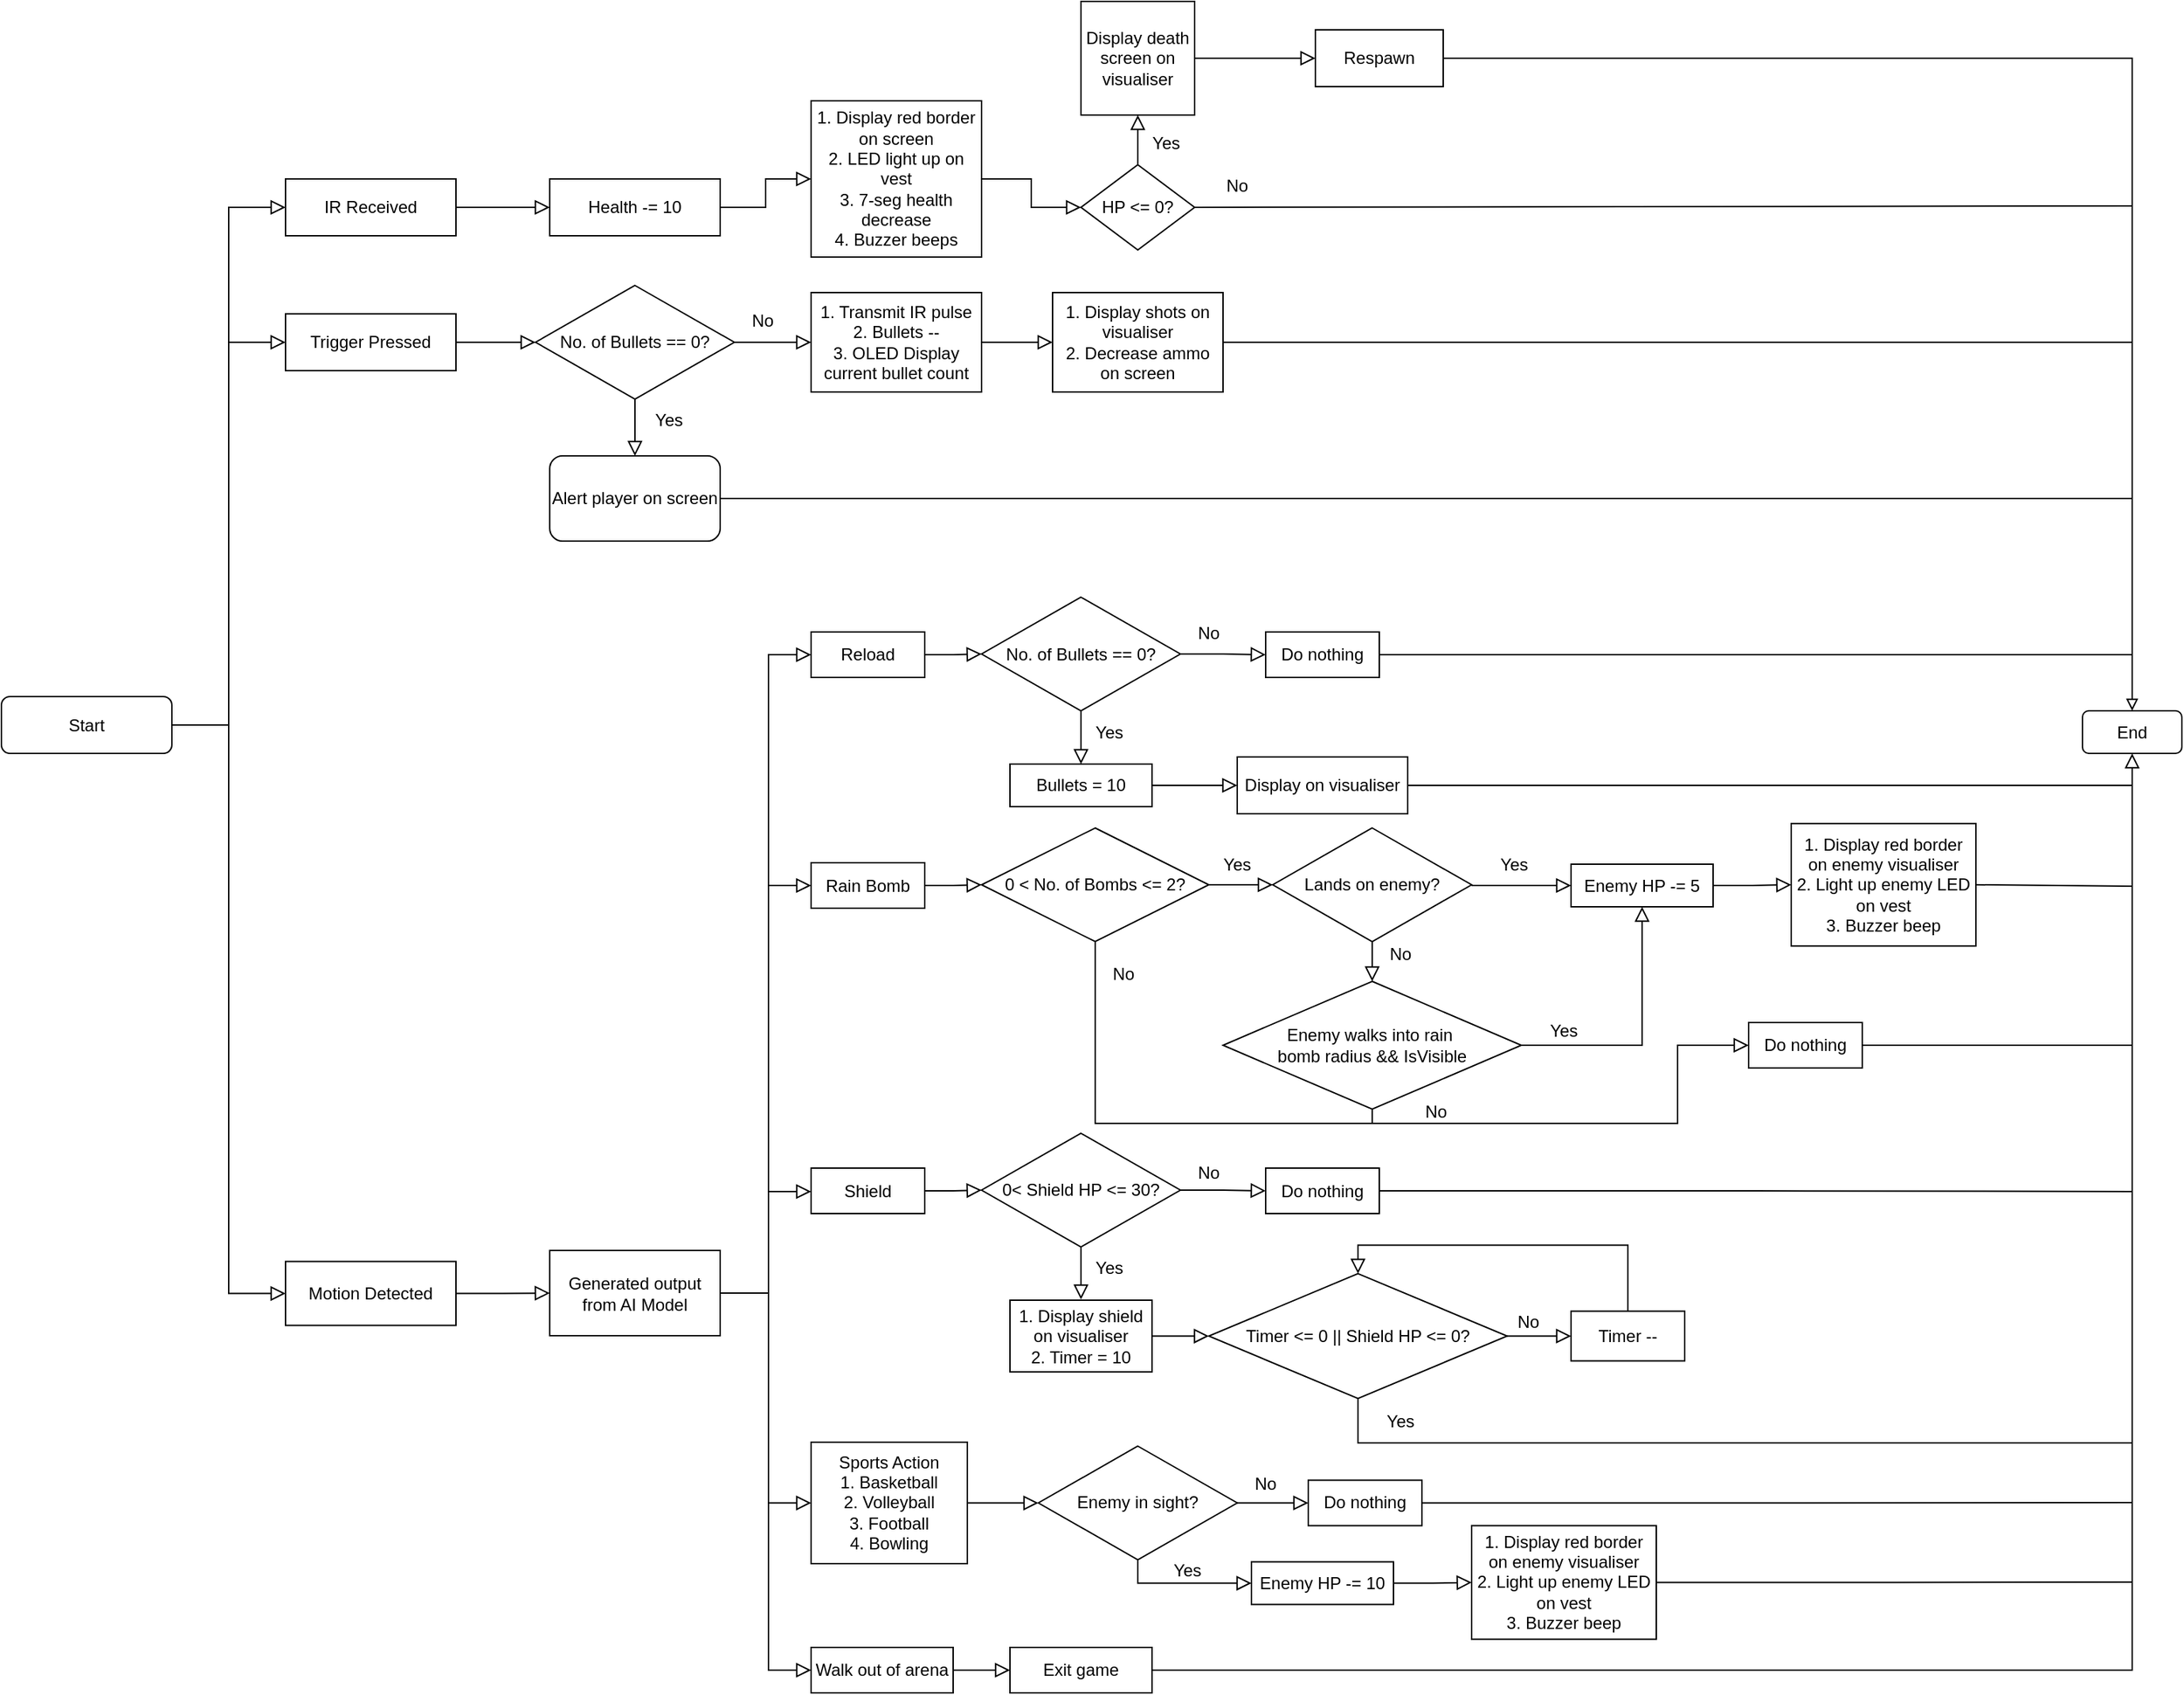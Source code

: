 <mxfile version="24.8.6">
  <diagram id="C5RBs43oDa-KdzZeNtuy" name="Page-1">
    <mxGraphModel dx="1026" dy="684" grid="1" gridSize="10" guides="1" tooltips="1" connect="1" arrows="1" fold="1" page="1" pageScale="1" pageWidth="827" pageHeight="1169" math="0" shadow="0">
      <root>
        <mxCell id="WIyWlLk6GJQsqaUBKTNV-0" />
        <mxCell id="WIyWlLk6GJQsqaUBKTNV-1" parent="WIyWlLk6GJQsqaUBKTNV-0" />
        <mxCell id="WIyWlLk6GJQsqaUBKTNV-2" value="" style="rounded=0;html=1;jettySize=auto;orthogonalLoop=1;fontSize=11;endArrow=block;endFill=0;endSize=8;strokeWidth=1;shadow=0;labelBackgroundColor=none;edgeStyle=orthogonalEdgeStyle;entryX=0;entryY=0.5;entryDx=0;entryDy=0;" parent="WIyWlLk6GJQsqaUBKTNV-1" source="WIyWlLk6GJQsqaUBKTNV-3" target="67706t7fIg1zJIgNpnvR-0" edge="1">
          <mxGeometry relative="1" as="geometry">
            <mxPoint x="140" y="420" as="targetPoint" />
          </mxGeometry>
        </mxCell>
        <mxCell id="WIyWlLk6GJQsqaUBKTNV-3" value="Start" style="rounded=1;whiteSpace=wrap;html=1;fontSize=12;glass=0;strokeWidth=1;shadow=0;" parent="WIyWlLk6GJQsqaUBKTNV-1" vertex="1">
          <mxGeometry x="80" y="599.5" width="120" height="40" as="geometry" />
        </mxCell>
        <mxCell id="67706t7fIg1zJIgNpnvR-0" value="Trigger Pressed" style="rounded=0;whiteSpace=wrap;html=1;" parent="WIyWlLk6GJQsqaUBKTNV-1" vertex="1">
          <mxGeometry x="280" y="330" width="120" height="40" as="geometry" />
        </mxCell>
        <mxCell id="67706t7fIg1zJIgNpnvR-3" value="No. of Bullets == 0?" style="rhombus;whiteSpace=wrap;html=1;" parent="WIyWlLk6GJQsqaUBKTNV-1" vertex="1">
          <mxGeometry x="456" y="310" width="140" height="80" as="geometry" />
        </mxCell>
        <mxCell id="67706t7fIg1zJIgNpnvR-4" value="" style="rounded=0;html=1;jettySize=auto;orthogonalLoop=1;fontSize=11;endArrow=block;endFill=0;endSize=8;strokeWidth=1;shadow=0;labelBackgroundColor=none;edgeStyle=orthogonalEdgeStyle;entryX=0;entryY=0.5;entryDx=0;entryDy=0;exitX=1;exitY=0.5;exitDx=0;exitDy=0;" parent="WIyWlLk6GJQsqaUBKTNV-1" source="67706t7fIg1zJIgNpnvR-0" target="67706t7fIg1zJIgNpnvR-3" edge="1">
          <mxGeometry relative="1" as="geometry">
            <mxPoint x="336" y="510" as="sourcePoint" />
            <mxPoint x="430" y="390" as="targetPoint" />
          </mxGeometry>
        </mxCell>
        <mxCell id="67706t7fIg1zJIgNpnvR-5" value="Alert player on screen" style="rounded=1;whiteSpace=wrap;html=1;" parent="WIyWlLk6GJQsqaUBKTNV-1" vertex="1">
          <mxGeometry x="466" y="430" width="120" height="60" as="geometry" />
        </mxCell>
        <mxCell id="67706t7fIg1zJIgNpnvR-6" value="" style="rounded=0;html=1;jettySize=auto;orthogonalLoop=1;fontSize=11;endArrow=block;endFill=0;endSize=8;strokeWidth=1;shadow=0;labelBackgroundColor=none;edgeStyle=orthogonalEdgeStyle;entryX=0.5;entryY=0;entryDx=0;entryDy=0;exitX=0.5;exitY=1;exitDx=0;exitDy=0;" parent="WIyWlLk6GJQsqaUBKTNV-1" source="67706t7fIg1zJIgNpnvR-3" target="67706t7fIg1zJIgNpnvR-5" edge="1">
          <mxGeometry relative="1" as="geometry">
            <mxPoint x="450" y="690" as="sourcePoint" />
            <mxPoint x="506" y="690" as="targetPoint" />
          </mxGeometry>
        </mxCell>
        <mxCell id="67706t7fIg1zJIgNpnvR-7" value="Yes" style="text;html=1;align=center;verticalAlign=middle;whiteSpace=wrap;rounded=0;" parent="WIyWlLk6GJQsqaUBKTNV-1" vertex="1">
          <mxGeometry x="520" y="390" width="60" height="30" as="geometry" />
        </mxCell>
        <mxCell id="67706t7fIg1zJIgNpnvR-8" value="" style="rounded=0;html=1;jettySize=auto;orthogonalLoop=1;fontSize=11;endArrow=block;endFill=0;endSize=8;strokeWidth=1;shadow=0;labelBackgroundColor=none;edgeStyle=orthogonalEdgeStyle;exitX=1;exitY=0.5;exitDx=0;exitDy=0;entryX=0;entryY=0.5;entryDx=0;entryDy=0;" parent="WIyWlLk6GJQsqaUBKTNV-1" source="67706t7fIg1zJIgNpnvR-3" target="67706t7fIg1zJIgNpnvR-9" edge="1">
          <mxGeometry relative="1" as="geometry">
            <mxPoint x="410" y="360" as="sourcePoint" />
            <mxPoint x="670" y="350" as="targetPoint" />
          </mxGeometry>
        </mxCell>
        <mxCell id="67706t7fIg1zJIgNpnvR-9" value="1. Transmit IR pulse&lt;div&gt;2. Bullets --&lt;/div&gt;&lt;div&gt;3. OLED Display current bullet count&lt;/div&gt;" style="rounded=0;whiteSpace=wrap;html=1;" parent="WIyWlLk6GJQsqaUBKTNV-1" vertex="1">
          <mxGeometry x="650" y="315" width="120" height="70" as="geometry" />
        </mxCell>
        <mxCell id="67706t7fIg1zJIgNpnvR-10" value="" style="rounded=0;html=1;jettySize=auto;orthogonalLoop=1;fontSize=11;endArrow=block;endFill=0;endSize=8;strokeWidth=1;shadow=0;labelBackgroundColor=none;edgeStyle=orthogonalEdgeStyle;exitX=1;exitY=0.5;exitDx=0;exitDy=0;entryX=0;entryY=0.5;entryDx=0;entryDy=0;" parent="WIyWlLk6GJQsqaUBKTNV-1" source="67706t7fIg1zJIgNpnvR-9" target="67706t7fIg1zJIgNpnvR-11" edge="1">
          <mxGeometry relative="1" as="geometry">
            <mxPoint x="790" y="350" as="sourcePoint" />
            <mxPoint x="820" y="350" as="targetPoint" />
          </mxGeometry>
        </mxCell>
        <mxCell id="67706t7fIg1zJIgNpnvR-11" value="1. Display shots on visualiser&lt;div&gt;2. Decrease ammo on screen&lt;/div&gt;" style="rounded=0;whiteSpace=wrap;html=1;" parent="WIyWlLk6GJQsqaUBKTNV-1" vertex="1">
          <mxGeometry x="820" y="315" width="120" height="70" as="geometry" />
        </mxCell>
        <mxCell id="67706t7fIg1zJIgNpnvR-12" value="IR Received" style="rounded=0;whiteSpace=wrap;html=1;" parent="WIyWlLk6GJQsqaUBKTNV-1" vertex="1">
          <mxGeometry x="280" y="235" width="120" height="40" as="geometry" />
        </mxCell>
        <mxCell id="67706t7fIg1zJIgNpnvR-13" value="" style="rounded=0;html=1;jettySize=auto;orthogonalLoop=1;fontSize=11;endArrow=block;endFill=0;endSize=8;strokeWidth=1;shadow=0;labelBackgroundColor=none;edgeStyle=orthogonalEdgeStyle;entryX=0;entryY=0.5;entryDx=0;entryDy=0;" parent="WIyWlLk6GJQsqaUBKTNV-1" target="67706t7fIg1zJIgNpnvR-12" edge="1">
          <mxGeometry relative="1" as="geometry">
            <mxPoint x="240" y="350" as="sourcePoint" />
            <mxPoint x="140" y="520" as="targetPoint" />
            <Array as="points">
              <mxPoint x="240" y="255" />
            </Array>
          </mxGeometry>
        </mxCell>
        <mxCell id="67706t7fIg1zJIgNpnvR-14" value="End" style="rounded=1;whiteSpace=wrap;html=1;" parent="WIyWlLk6GJQsqaUBKTNV-1" vertex="1">
          <mxGeometry x="1545" y="609.5" width="70" height="30" as="geometry" />
        </mxCell>
        <mxCell id="67706t7fIg1zJIgNpnvR-17" value="" style="endArrow=none;html=1;rounded=0;exitX=1;exitY=0.5;exitDx=0;exitDy=0;" parent="WIyWlLk6GJQsqaUBKTNV-1" source="67706t7fIg1zJIgNpnvR-11" edge="1">
          <mxGeometry width="50" height="50" relative="1" as="geometry">
            <mxPoint x="910" y="500" as="sourcePoint" />
            <mxPoint x="1580" y="350" as="targetPoint" />
          </mxGeometry>
        </mxCell>
        <mxCell id="67706t7fIg1zJIgNpnvR-19" value="Health -= 10" style="rounded=0;whiteSpace=wrap;html=1;" parent="WIyWlLk6GJQsqaUBKTNV-1" vertex="1">
          <mxGeometry x="466" y="235" width="120" height="40" as="geometry" />
        </mxCell>
        <mxCell id="67706t7fIg1zJIgNpnvR-20" value="" style="rounded=0;html=1;jettySize=auto;orthogonalLoop=1;fontSize=11;endArrow=block;endFill=0;endSize=8;strokeWidth=1;shadow=0;labelBackgroundColor=none;edgeStyle=orthogonalEdgeStyle;entryX=0;entryY=0.5;entryDx=0;entryDy=0;exitX=1;exitY=0.5;exitDx=0;exitDy=0;" parent="WIyWlLk6GJQsqaUBKTNV-1" source="67706t7fIg1zJIgNpnvR-12" target="67706t7fIg1zJIgNpnvR-19" edge="1">
          <mxGeometry relative="1" as="geometry">
            <mxPoint x="410" y="165" as="sourcePoint" />
            <mxPoint x="466" y="165" as="targetPoint" />
          </mxGeometry>
        </mxCell>
        <mxCell id="67706t7fIg1zJIgNpnvR-21" value="1. Display red border on screen&lt;div&gt;2. LED light up on vest&lt;/div&gt;&lt;div&gt;3. 7-seg health decrease&lt;/div&gt;&lt;div&gt;4. Buzzer beeps&lt;/div&gt;" style="rounded=0;whiteSpace=wrap;html=1;" parent="WIyWlLk6GJQsqaUBKTNV-1" vertex="1">
          <mxGeometry x="650" y="180" width="120" height="110" as="geometry" />
        </mxCell>
        <mxCell id="67706t7fIg1zJIgNpnvR-22" value="" style="rounded=0;html=1;jettySize=auto;orthogonalLoop=1;fontSize=11;endArrow=block;endFill=0;endSize=8;strokeWidth=1;shadow=0;labelBackgroundColor=none;edgeStyle=orthogonalEdgeStyle;exitX=1;exitY=0.5;exitDx=0;exitDy=0;entryX=0;entryY=0.5;entryDx=0;entryDy=0;" parent="WIyWlLk6GJQsqaUBKTNV-1" source="67706t7fIg1zJIgNpnvR-19" target="67706t7fIg1zJIgNpnvR-21" edge="1">
          <mxGeometry relative="1" as="geometry">
            <mxPoint x="606" y="165" as="sourcePoint" />
            <mxPoint x="660" y="165" as="targetPoint" />
          </mxGeometry>
        </mxCell>
        <mxCell id="67706t7fIg1zJIgNpnvR-24" value="HP &amp;lt;= 0?" style="rhombus;whiteSpace=wrap;html=1;" parent="WIyWlLk6GJQsqaUBKTNV-1" vertex="1">
          <mxGeometry x="840" y="225" width="80" height="60" as="geometry" />
        </mxCell>
        <mxCell id="67706t7fIg1zJIgNpnvR-25" value="" style="rounded=0;html=1;jettySize=auto;orthogonalLoop=1;fontSize=11;endArrow=block;endFill=0;endSize=8;strokeWidth=1;shadow=0;labelBackgroundColor=none;edgeStyle=orthogonalEdgeStyle;exitX=1;exitY=0.5;exitDx=0;exitDy=0;entryX=0;entryY=0.5;entryDx=0;entryDy=0;" parent="WIyWlLk6GJQsqaUBKTNV-1" source="67706t7fIg1zJIgNpnvR-21" target="67706t7fIg1zJIgNpnvR-24" edge="1">
          <mxGeometry relative="1" as="geometry">
            <mxPoint x="780" y="165" as="sourcePoint" />
            <mxPoint x="820" y="255" as="targetPoint" />
          </mxGeometry>
        </mxCell>
        <mxCell id="67706t7fIg1zJIgNpnvR-27" value="" style="endArrow=block;html=1;rounded=0;exitX=1;exitY=0.5;exitDx=0;exitDy=0;edgeStyle=orthogonalEdgeStyle;entryX=0.5;entryY=0;entryDx=0;entryDy=0;endFill=0;" parent="WIyWlLk6GJQsqaUBKTNV-1" source="67706t7fIg1zJIgNpnvR-32" target="67706t7fIg1zJIgNpnvR-14" edge="1">
          <mxGeometry width="50" height="50" relative="1" as="geometry">
            <mxPoint x="930" y="149.5" as="sourcePoint" />
            <mxPoint x="1095" y="150" as="targetPoint" />
          </mxGeometry>
        </mxCell>
        <mxCell id="67706t7fIg1zJIgNpnvR-28" value="No" style="text;html=1;align=center;verticalAlign=middle;whiteSpace=wrap;rounded=0;" parent="WIyWlLk6GJQsqaUBKTNV-1" vertex="1">
          <mxGeometry x="920" y="225" width="60" height="30" as="geometry" />
        </mxCell>
        <mxCell id="67706t7fIg1zJIgNpnvR-29" value="Display death screen on visualiser" style="whiteSpace=wrap;html=1;aspect=fixed;" parent="WIyWlLk6GJQsqaUBKTNV-1" vertex="1">
          <mxGeometry x="840" y="110" width="80" height="80" as="geometry" />
        </mxCell>
        <mxCell id="67706t7fIg1zJIgNpnvR-30" value="" style="rounded=0;html=1;jettySize=auto;orthogonalLoop=1;fontSize=11;endArrow=block;endFill=0;endSize=8;strokeWidth=1;shadow=0;labelBackgroundColor=none;edgeStyle=orthogonalEdgeStyle;exitX=0.5;exitY=0;exitDx=0;exitDy=0;entryX=0.5;entryY=1;entryDx=0;entryDy=0;" parent="WIyWlLk6GJQsqaUBKTNV-1" source="67706t7fIg1zJIgNpnvR-24" target="67706t7fIg1zJIgNpnvR-29" edge="1">
          <mxGeometry relative="1" as="geometry">
            <mxPoint x="780" y="265" as="sourcePoint" />
            <mxPoint x="850" y="265" as="targetPoint" />
          </mxGeometry>
        </mxCell>
        <mxCell id="67706t7fIg1zJIgNpnvR-31" value="Yes" style="text;html=1;align=center;verticalAlign=middle;whiteSpace=wrap;rounded=0;" parent="WIyWlLk6GJQsqaUBKTNV-1" vertex="1">
          <mxGeometry x="870" y="195" width="60" height="30" as="geometry" />
        </mxCell>
        <mxCell id="67706t7fIg1zJIgNpnvR-32" value="Respawn" style="rounded=0;whiteSpace=wrap;html=1;" parent="WIyWlLk6GJQsqaUBKTNV-1" vertex="1">
          <mxGeometry x="1005" y="130" width="90" height="40" as="geometry" />
        </mxCell>
        <mxCell id="67706t7fIg1zJIgNpnvR-35" value="No" style="text;html=1;align=center;verticalAlign=middle;whiteSpace=wrap;rounded=0;" parent="WIyWlLk6GJQsqaUBKTNV-1" vertex="1">
          <mxGeometry x="586" y="320" width="60" height="30" as="geometry" />
        </mxCell>
        <mxCell id="67706t7fIg1zJIgNpnvR-37" value="" style="endArrow=none;html=1;rounded=0;exitX=1;exitY=0.5;exitDx=0;exitDy=0;" parent="WIyWlLk6GJQsqaUBKTNV-1" source="67706t7fIg1zJIgNpnvR-24" edge="1">
          <mxGeometry width="50" height="50" relative="1" as="geometry">
            <mxPoint x="930" y="254.47" as="sourcePoint" />
            <mxPoint x="1580" y="254" as="targetPoint" />
          </mxGeometry>
        </mxCell>
        <mxCell id="67706t7fIg1zJIgNpnvR-38" value="" style="endArrow=none;html=1;rounded=0;exitX=1;exitY=0.5;exitDx=0;exitDy=0;" parent="WIyWlLk6GJQsqaUBKTNV-1" source="67706t7fIg1zJIgNpnvR-5" edge="1">
          <mxGeometry width="50" height="50" relative="1" as="geometry">
            <mxPoint x="675" y="470" as="sourcePoint" />
            <mxPoint x="1580" y="460" as="targetPoint" />
          </mxGeometry>
        </mxCell>
        <mxCell id="67706t7fIg1zJIgNpnvR-40" value="" style="rounded=0;html=1;jettySize=auto;orthogonalLoop=1;fontSize=11;endArrow=block;endFill=0;endSize=8;strokeWidth=1;shadow=0;labelBackgroundColor=none;edgeStyle=orthogonalEdgeStyle;entryX=0;entryY=0.5;entryDx=0;entryDy=0;" parent="WIyWlLk6GJQsqaUBKTNV-1" target="67706t7fIg1zJIgNpnvR-41" edge="1">
          <mxGeometry relative="1" as="geometry">
            <mxPoint x="240" y="620" as="sourcePoint" />
            <mxPoint x="240" y="490" as="targetPoint" />
            <Array as="points">
              <mxPoint x="240" y="1020" />
            </Array>
          </mxGeometry>
        </mxCell>
        <mxCell id="67706t7fIg1zJIgNpnvR-41" value="Motion Detected" style="rounded=0;whiteSpace=wrap;html=1;" parent="WIyWlLk6GJQsqaUBKTNV-1" vertex="1">
          <mxGeometry x="280" y="997.25" width="120" height="45" as="geometry" />
        </mxCell>
        <mxCell id="67706t7fIg1zJIgNpnvR-42" value="Generated output from AI Model" style="rounded=0;whiteSpace=wrap;html=1;" parent="WIyWlLk6GJQsqaUBKTNV-1" vertex="1">
          <mxGeometry x="466" y="989.5" width="120" height="60" as="geometry" />
        </mxCell>
        <mxCell id="67706t7fIg1zJIgNpnvR-43" value="" style="rounded=0;html=1;jettySize=auto;orthogonalLoop=1;fontSize=11;endArrow=block;endFill=0;endSize=8;strokeWidth=1;shadow=0;labelBackgroundColor=none;edgeStyle=orthogonalEdgeStyle;entryX=0;entryY=0.5;entryDx=0;entryDy=0;exitX=1;exitY=0.5;exitDx=0;exitDy=0;" parent="WIyWlLk6GJQsqaUBKTNV-1" source="67706t7fIg1zJIgNpnvR-41" target="67706t7fIg1zJIgNpnvR-42" edge="1">
          <mxGeometry relative="1" as="geometry">
            <mxPoint x="410" y="352" as="sourcePoint" />
            <mxPoint x="466" y="352" as="targetPoint" />
          </mxGeometry>
        </mxCell>
        <mxCell id="67706t7fIg1zJIgNpnvR-44" value="Reload" style="rounded=0;whiteSpace=wrap;html=1;" parent="WIyWlLk6GJQsqaUBKTNV-1" vertex="1">
          <mxGeometry x="650" y="554" width="80" height="32" as="geometry" />
        </mxCell>
        <mxCell id="67706t7fIg1zJIgNpnvR-46" value="No. of Bullets == 0?" style="rhombus;whiteSpace=wrap;html=1;" parent="WIyWlLk6GJQsqaUBKTNV-1" vertex="1">
          <mxGeometry x="770" y="529.5" width="140" height="80" as="geometry" />
        </mxCell>
        <mxCell id="67706t7fIg1zJIgNpnvR-47" value="" style="rounded=0;html=1;jettySize=auto;orthogonalLoop=1;fontSize=11;endArrow=block;endFill=0;endSize=8;strokeWidth=1;shadow=0;labelBackgroundColor=none;edgeStyle=orthogonalEdgeStyle;exitX=1;exitY=0.5;exitDx=0;exitDy=0;entryX=0;entryY=0.5;entryDx=0;entryDy=0;" parent="WIyWlLk6GJQsqaUBKTNV-1" source="67706t7fIg1zJIgNpnvR-44" target="67706t7fIg1zJIgNpnvR-46" edge="1">
          <mxGeometry relative="1" as="geometry">
            <mxPoint x="596" y="580" as="sourcePoint" />
            <mxPoint x="660" y="580" as="targetPoint" />
          </mxGeometry>
        </mxCell>
        <mxCell id="67706t7fIg1zJIgNpnvR-48" value="Do nothing" style="rounded=0;whiteSpace=wrap;html=1;" parent="WIyWlLk6GJQsqaUBKTNV-1" vertex="1">
          <mxGeometry x="970" y="554" width="80" height="32" as="geometry" />
        </mxCell>
        <mxCell id="67706t7fIg1zJIgNpnvR-49" value="" style="rounded=0;html=1;jettySize=auto;orthogonalLoop=1;fontSize=11;endArrow=block;endFill=0;endSize=8;strokeWidth=1;shadow=0;labelBackgroundColor=none;edgeStyle=orthogonalEdgeStyle;exitX=1;exitY=0.5;exitDx=0;exitDy=0;entryX=0;entryY=0.5;entryDx=0;entryDy=0;" parent="WIyWlLk6GJQsqaUBKTNV-1" source="67706t7fIg1zJIgNpnvR-46" target="67706t7fIg1zJIgNpnvR-48" edge="1">
          <mxGeometry relative="1" as="geometry">
            <mxPoint x="606" y="590" as="sourcePoint" />
            <mxPoint x="670" y="590" as="targetPoint" />
          </mxGeometry>
        </mxCell>
        <mxCell id="67706t7fIg1zJIgNpnvR-50" value="" style="rounded=0;html=1;jettySize=auto;orthogonalLoop=1;fontSize=11;endArrow=none;endFill=0;endSize=8;strokeWidth=1;shadow=0;labelBackgroundColor=none;edgeStyle=orthogonalEdgeStyle;exitX=1;exitY=0.5;exitDx=0;exitDy=0;" parent="WIyWlLk6GJQsqaUBKTNV-1" source="67706t7fIg1zJIgNpnvR-48" edge="1">
          <mxGeometry relative="1" as="geometry">
            <mxPoint x="616" y="600" as="sourcePoint" />
            <mxPoint x="1580" y="570" as="targetPoint" />
          </mxGeometry>
        </mxCell>
        <mxCell id="67706t7fIg1zJIgNpnvR-51" value="No" style="text;html=1;align=center;verticalAlign=middle;whiteSpace=wrap;rounded=0;" parent="WIyWlLk6GJQsqaUBKTNV-1" vertex="1">
          <mxGeometry x="900" y="540" width="60" height="30" as="geometry" />
        </mxCell>
        <mxCell id="67706t7fIg1zJIgNpnvR-54" value="" style="rounded=0;html=1;jettySize=auto;orthogonalLoop=1;fontSize=11;endArrow=block;endFill=0;endSize=8;strokeWidth=1;shadow=0;labelBackgroundColor=none;edgeStyle=orthogonalEdgeStyle;exitX=0.5;exitY=1;exitDx=0;exitDy=0;entryX=0.5;entryY=0;entryDx=0;entryDy=0;" parent="WIyWlLk6GJQsqaUBKTNV-1" source="67706t7fIg1zJIgNpnvR-46" target="67706t7fIg1zJIgNpnvR-55" edge="1">
          <mxGeometry relative="1" as="geometry">
            <mxPoint x="636" y="620" as="sourcePoint" />
            <mxPoint x="700" y="620" as="targetPoint" />
          </mxGeometry>
        </mxCell>
        <mxCell id="67706t7fIg1zJIgNpnvR-55" value="Bullets = 10" style="rounded=0;whiteSpace=wrap;html=1;" parent="WIyWlLk6GJQsqaUBKTNV-1" vertex="1">
          <mxGeometry x="790" y="647" width="100" height="30" as="geometry" />
        </mxCell>
        <mxCell id="67706t7fIg1zJIgNpnvR-56" value="Display on visualiser" style="rounded=0;whiteSpace=wrap;html=1;" parent="WIyWlLk6GJQsqaUBKTNV-1" vertex="1">
          <mxGeometry x="950" y="642" width="120" height="40" as="geometry" />
        </mxCell>
        <mxCell id="67706t7fIg1zJIgNpnvR-57" value="" style="rounded=0;html=1;jettySize=auto;orthogonalLoop=1;fontSize=11;endArrow=block;endFill=0;endSize=8;strokeWidth=1;shadow=0;labelBackgroundColor=none;edgeStyle=orthogonalEdgeStyle;exitX=1;exitY=0.5;exitDx=0;exitDy=0;entryX=0;entryY=0.5;entryDx=0;entryDy=0;" parent="WIyWlLk6GJQsqaUBKTNV-1" source="67706t7fIg1zJIgNpnvR-55" target="67706t7fIg1zJIgNpnvR-56" edge="1">
          <mxGeometry relative="1" as="geometry">
            <mxPoint x="646" y="625" as="sourcePoint" />
            <mxPoint x="710" y="625" as="targetPoint" />
          </mxGeometry>
        </mxCell>
        <mxCell id="67706t7fIg1zJIgNpnvR-58" value="" style="rounded=0;html=1;jettySize=auto;orthogonalLoop=1;fontSize=11;endArrow=none;endFill=0;endSize=8;strokeWidth=1;shadow=0;labelBackgroundColor=none;edgeStyle=orthogonalEdgeStyle;exitX=1;exitY=0.5;exitDx=0;exitDy=0;" parent="WIyWlLk6GJQsqaUBKTNV-1" source="67706t7fIg1zJIgNpnvR-56" edge="1">
          <mxGeometry relative="1" as="geometry">
            <mxPoint x="900" y="677" as="sourcePoint" />
            <mxPoint x="1580" y="662" as="targetPoint" />
          </mxGeometry>
        </mxCell>
        <mxCell id="67706t7fIg1zJIgNpnvR-59" value="Yes" style="text;html=1;align=center;verticalAlign=middle;whiteSpace=wrap;rounded=0;" parent="WIyWlLk6GJQsqaUBKTNV-1" vertex="1">
          <mxGeometry x="830" y="609.5" width="60" height="30" as="geometry" />
        </mxCell>
        <mxCell id="67706t7fIg1zJIgNpnvR-61" value="Rain Bomb" style="rounded=0;whiteSpace=wrap;html=1;" parent="WIyWlLk6GJQsqaUBKTNV-1" vertex="1">
          <mxGeometry x="650" y="716.5" width="80" height="32" as="geometry" />
        </mxCell>
        <mxCell id="67706t7fIg1zJIgNpnvR-62" value="0 &amp;lt; No. of Bombs &amp;lt;= 2?" style="rhombus;whiteSpace=wrap;html=1;" parent="WIyWlLk6GJQsqaUBKTNV-1" vertex="1">
          <mxGeometry x="770" y="692" width="160" height="80" as="geometry" />
        </mxCell>
        <mxCell id="67706t7fIg1zJIgNpnvR-63" value="" style="rounded=0;html=1;jettySize=auto;orthogonalLoop=1;fontSize=11;endArrow=block;endFill=0;endSize=8;strokeWidth=1;shadow=0;labelBackgroundColor=none;edgeStyle=orthogonalEdgeStyle;exitX=1;exitY=0.5;exitDx=0;exitDy=0;entryX=0;entryY=0.5;entryDx=0;entryDy=0;" parent="WIyWlLk6GJQsqaUBKTNV-1" source="67706t7fIg1zJIgNpnvR-61" target="67706t7fIg1zJIgNpnvR-62" edge="1">
          <mxGeometry relative="1" as="geometry">
            <mxPoint x="596" y="742.5" as="sourcePoint" />
            <mxPoint x="660" y="742.5" as="targetPoint" />
          </mxGeometry>
        </mxCell>
        <mxCell id="67706t7fIg1zJIgNpnvR-64" value="" style="rounded=0;html=1;jettySize=auto;orthogonalLoop=1;fontSize=11;endArrow=block;endFill=0;endSize=8;strokeWidth=1;shadow=0;labelBackgroundColor=none;edgeStyle=orthogonalEdgeStyle;exitX=1;exitY=0.5;exitDx=0;exitDy=0;entryX=0;entryY=0.5;entryDx=0;entryDy=0;" parent="WIyWlLk6GJQsqaUBKTNV-1" source="67706t7fIg1zJIgNpnvR-62" target="t7-j-hY-2dMga8Nwm9BI-4" edge="1">
          <mxGeometry relative="1" as="geometry">
            <mxPoint x="606" y="752.5" as="sourcePoint" />
            <mxPoint x="670" y="752.5" as="targetPoint" />
          </mxGeometry>
        </mxCell>
        <mxCell id="67706t7fIg1zJIgNpnvR-65" value="Yes" style="text;html=1;align=center;verticalAlign=middle;whiteSpace=wrap;rounded=0;" parent="WIyWlLk6GJQsqaUBKTNV-1" vertex="1">
          <mxGeometry x="920" y="702.5" width="60" height="30" as="geometry" />
        </mxCell>
        <mxCell id="67706t7fIg1zJIgNpnvR-67" value="Enemy HP -= 5" style="rounded=0;whiteSpace=wrap;html=1;" parent="WIyWlLk6GJQsqaUBKTNV-1" vertex="1">
          <mxGeometry x="1185" y="717.5" width="100" height="30" as="geometry" />
        </mxCell>
        <mxCell id="67706t7fIg1zJIgNpnvR-68" value="" style="rounded=0;html=1;jettySize=auto;orthogonalLoop=1;fontSize=11;endArrow=block;endFill=0;endSize=8;strokeWidth=1;shadow=0;labelBackgroundColor=none;edgeStyle=orthogonalEdgeStyle;exitX=1;exitY=0.5;exitDx=0;exitDy=0;entryX=0;entryY=0.5;entryDx=0;entryDy=0;" parent="WIyWlLk6GJQsqaUBKTNV-1" source="67706t7fIg1zJIgNpnvR-67" target="67706t7fIg1zJIgNpnvR-70" edge="1">
          <mxGeometry relative="1" as="geometry">
            <mxPoint x="831" y="780.75" as="sourcePoint" />
            <mxPoint x="895" y="780.75" as="targetPoint" />
          </mxGeometry>
        </mxCell>
        <mxCell id="67706t7fIg1zJIgNpnvR-69" value="No" style="text;html=1;align=center;verticalAlign=middle;whiteSpace=wrap;rounded=0;" parent="WIyWlLk6GJQsqaUBKTNV-1" vertex="1">
          <mxGeometry x="840" y="779.5" width="60" height="30" as="geometry" />
        </mxCell>
        <mxCell id="67706t7fIg1zJIgNpnvR-70" value="1. Display red border on enemy visualiser&lt;div&gt;2. Light up enemy LED on vest&lt;/div&gt;&lt;div&gt;3. Buzzer beep&lt;/div&gt;" style="rounded=0;whiteSpace=wrap;html=1;" parent="WIyWlLk6GJQsqaUBKTNV-1" vertex="1">
          <mxGeometry x="1340" y="688.88" width="130" height="86.25" as="geometry" />
        </mxCell>
        <mxCell id="67706t7fIg1zJIgNpnvR-71" value="Do nothing" style="rounded=0;whiteSpace=wrap;html=1;" parent="WIyWlLk6GJQsqaUBKTNV-1" vertex="1">
          <mxGeometry x="1310" y="829" width="80" height="32" as="geometry" />
        </mxCell>
        <mxCell id="67706t7fIg1zJIgNpnvR-74" value="Shield" style="rounded=0;whiteSpace=wrap;html=1;" parent="WIyWlLk6GJQsqaUBKTNV-1" vertex="1">
          <mxGeometry x="650" y="931.5" width="80" height="32" as="geometry" />
        </mxCell>
        <mxCell id="67706t7fIg1zJIgNpnvR-75" value="" style="rounded=0;html=1;jettySize=auto;orthogonalLoop=1;fontSize=11;endArrow=block;endFill=0;endSize=8;strokeWidth=1;shadow=0;labelBackgroundColor=none;edgeStyle=orthogonalEdgeStyle;exitX=1;exitY=0.5;exitDx=0;exitDy=0;entryX=0;entryY=0.5;entryDx=0;entryDy=0;" parent="WIyWlLk6GJQsqaUBKTNV-1" source="67706t7fIg1zJIgNpnvR-74" target="67706t7fIg1zJIgNpnvR-83" edge="1">
          <mxGeometry relative="1" as="geometry">
            <mxPoint x="596" y="957.5" as="sourcePoint" />
            <mxPoint x="660" y="957.5" as="targetPoint" />
          </mxGeometry>
        </mxCell>
        <mxCell id="67706t7fIg1zJIgNpnvR-76" value="" style="rounded=0;html=1;jettySize=auto;orthogonalLoop=1;fontSize=11;endArrow=block;endFill=0;endSize=8;strokeWidth=1;shadow=0;labelBackgroundColor=none;edgeStyle=orthogonalEdgeStyle;exitX=1;exitY=0.5;exitDx=0;exitDy=0;entryX=0;entryY=0.5;entryDx=0;entryDy=0;" parent="WIyWlLk6GJQsqaUBKTNV-1" source="67706t7fIg1zJIgNpnvR-83" target="67706t7fIg1zJIgNpnvR-82" edge="1">
          <mxGeometry relative="1" as="geometry">
            <mxPoint x="606" y="967.5" as="sourcePoint" />
            <mxPoint x="670" y="967.5" as="targetPoint" />
          </mxGeometry>
        </mxCell>
        <mxCell id="67706t7fIg1zJIgNpnvR-77" value="" style="rounded=0;html=1;jettySize=auto;orthogonalLoop=1;fontSize=11;endArrow=block;endFill=0;endSize=8;strokeWidth=1;shadow=0;labelBackgroundColor=none;edgeStyle=orthogonalEdgeStyle;exitX=0.5;exitY=1;exitDx=0;exitDy=0;" parent="WIyWlLk6GJQsqaUBKTNV-1" source="67706t7fIg1zJIgNpnvR-83" edge="1">
          <mxGeometry relative="1" as="geometry">
            <mxPoint x="636" y="997.5" as="sourcePoint" />
            <mxPoint x="840" y="1024" as="targetPoint" />
          </mxGeometry>
        </mxCell>
        <mxCell id="67706t7fIg1zJIgNpnvR-78" value="1. Display shield on visualiser&lt;div&gt;2. Timer = 10&lt;/div&gt;" style="rounded=0;whiteSpace=wrap;html=1;" parent="WIyWlLk6GJQsqaUBKTNV-1" vertex="1">
          <mxGeometry x="790" y="1024.5" width="100" height="50.5" as="geometry" />
        </mxCell>
        <mxCell id="67706t7fIg1zJIgNpnvR-79" value="" style="rounded=0;html=1;jettySize=auto;orthogonalLoop=1;fontSize=11;endArrow=block;endFill=0;endSize=8;strokeWidth=1;shadow=0;labelBackgroundColor=none;edgeStyle=orthogonalEdgeStyle;exitX=1;exitY=0.5;exitDx=0;exitDy=0;entryX=0;entryY=0.5;entryDx=0;entryDy=0;" parent="WIyWlLk6GJQsqaUBKTNV-1" source="67706t7fIg1zJIgNpnvR-78" target="67706t7fIg1zJIgNpnvR-85" edge="1">
          <mxGeometry relative="1" as="geometry">
            <mxPoint x="646" y="1002.5" as="sourcePoint" />
            <mxPoint x="967.5" y="1049.755" as="targetPoint" />
          </mxGeometry>
        </mxCell>
        <mxCell id="67706t7fIg1zJIgNpnvR-80" value="Yes" style="text;html=1;align=center;verticalAlign=middle;whiteSpace=wrap;rounded=0;" parent="WIyWlLk6GJQsqaUBKTNV-1" vertex="1">
          <mxGeometry x="830" y="987" width="60" height="30" as="geometry" />
        </mxCell>
        <mxCell id="67706t7fIg1zJIgNpnvR-82" value="Do nothing" style="rounded=0;whiteSpace=wrap;html=1;" parent="WIyWlLk6GJQsqaUBKTNV-1" vertex="1">
          <mxGeometry x="970" y="931.5" width="80" height="32" as="geometry" />
        </mxCell>
        <mxCell id="67706t7fIg1zJIgNpnvR-83" value="0&amp;lt; Shield HP &amp;lt;= 30?" style="rhombus;whiteSpace=wrap;html=1;" parent="WIyWlLk6GJQsqaUBKTNV-1" vertex="1">
          <mxGeometry x="770" y="907" width="140" height="80" as="geometry" />
        </mxCell>
        <mxCell id="67706t7fIg1zJIgNpnvR-84" value="" style="rounded=0;html=1;jettySize=auto;orthogonalLoop=1;fontSize=11;endArrow=none;endFill=0;endSize=8;strokeWidth=1;shadow=0;labelBackgroundColor=none;edgeStyle=orthogonalEdgeStyle;exitX=1;exitY=0.5;exitDx=0;exitDy=0;" parent="WIyWlLk6GJQsqaUBKTNV-1" source="67706t7fIg1zJIgNpnvR-82" edge="1">
          <mxGeometry relative="1" as="geometry">
            <mxPoint x="1060" y="946.87" as="sourcePoint" />
            <mxPoint x="1580" y="948" as="targetPoint" />
            <Array as="points">
              <mxPoint x="1315" y="947" />
              <mxPoint x="1580" y="948" />
            </Array>
          </mxGeometry>
        </mxCell>
        <mxCell id="67706t7fIg1zJIgNpnvR-85" value="Timer &amp;lt;= 0 || Shield HP &amp;lt;= 0?" style="rhombus;whiteSpace=wrap;html=1;" parent="WIyWlLk6GJQsqaUBKTNV-1" vertex="1">
          <mxGeometry x="930" y="1005.82" width="210" height="87.87" as="geometry" />
        </mxCell>
        <mxCell id="67706t7fIg1zJIgNpnvR-86" value="Timer --" style="rounded=0;whiteSpace=wrap;html=1;" parent="WIyWlLk6GJQsqaUBKTNV-1" vertex="1">
          <mxGeometry x="1185" y="1032.25" width="80" height="35" as="geometry" />
        </mxCell>
        <mxCell id="67706t7fIg1zJIgNpnvR-87" value="" style="rounded=0;html=1;jettySize=auto;orthogonalLoop=1;fontSize=11;endArrow=block;endFill=0;endSize=8;strokeWidth=1;shadow=0;labelBackgroundColor=none;edgeStyle=orthogonalEdgeStyle;exitX=1;exitY=0.5;exitDx=0;exitDy=0;entryX=0;entryY=0.5;entryDx=0;entryDy=0;" parent="WIyWlLk6GJQsqaUBKTNV-1" source="67706t7fIg1zJIgNpnvR-85" target="67706t7fIg1zJIgNpnvR-86" edge="1">
          <mxGeometry relative="1" as="geometry">
            <mxPoint x="910" y="730" as="sourcePoint" />
            <mxPoint x="970" y="730" as="targetPoint" />
          </mxGeometry>
        </mxCell>
        <mxCell id="67706t7fIg1zJIgNpnvR-88" value="No" style="text;html=1;align=center;verticalAlign=middle;whiteSpace=wrap;rounded=0;" parent="WIyWlLk6GJQsqaUBKTNV-1" vertex="1">
          <mxGeometry x="1125" y="1024.5" width="60" height="30" as="geometry" />
        </mxCell>
        <mxCell id="67706t7fIg1zJIgNpnvR-89" value="" style="rounded=0;html=1;jettySize=auto;orthogonalLoop=1;fontSize=11;endArrow=block;endFill=0;endSize=8;strokeWidth=1;shadow=0;labelBackgroundColor=none;edgeStyle=orthogonalEdgeStyle;exitX=0.5;exitY=0;exitDx=0;exitDy=0;entryX=0.5;entryY=0;entryDx=0;entryDy=0;" parent="WIyWlLk6GJQsqaUBKTNV-1" source="67706t7fIg1zJIgNpnvR-86" target="67706t7fIg1zJIgNpnvR-85" edge="1">
          <mxGeometry relative="1" as="geometry">
            <mxPoint x="920" y="957" as="sourcePoint" />
            <mxPoint x="980" y="958" as="targetPoint" />
          </mxGeometry>
        </mxCell>
        <mxCell id="67706t7fIg1zJIgNpnvR-91" value="" style="rounded=0;html=1;jettySize=auto;orthogonalLoop=1;fontSize=11;endArrow=none;endFill=0;endSize=8;strokeWidth=1;shadow=0;labelBackgroundColor=none;edgeStyle=orthogonalEdgeStyle;exitX=0.5;exitY=1;exitDx=0;exitDy=0;" parent="WIyWlLk6GJQsqaUBKTNV-1" source="67706t7fIg1zJIgNpnvR-85" edge="1">
          <mxGeometry relative="1" as="geometry">
            <mxPoint x="910" y="1050" as="sourcePoint" />
            <mxPoint x="1580" y="1125" as="targetPoint" />
            <Array as="points">
              <mxPoint x="1035" y="1125" />
            </Array>
          </mxGeometry>
        </mxCell>
        <mxCell id="67706t7fIg1zJIgNpnvR-92" value="" style="rounded=0;html=1;jettySize=auto;orthogonalLoop=1;fontSize=11;endArrow=block;endFill=0;endSize=8;strokeWidth=1;shadow=0;labelBackgroundColor=none;edgeStyle=orthogonalEdgeStyle;entryX=0;entryY=0.5;entryDx=0;entryDy=0;exitX=1;exitY=0.5;exitDx=0;exitDy=0;" parent="WIyWlLk6GJQsqaUBKTNV-1" source="67706t7fIg1zJIgNpnvR-42" target="67706t7fIg1zJIgNpnvR-74" edge="1">
          <mxGeometry relative="1" as="geometry">
            <mxPoint x="620" y="733" as="sourcePoint" />
            <mxPoint x="610" y="928.47" as="targetPoint" />
            <Array as="points">
              <mxPoint x="620" y="1019" />
              <mxPoint x="620" y="948" />
              <mxPoint x="650" y="948" />
            </Array>
          </mxGeometry>
        </mxCell>
        <mxCell id="67706t7fIg1zJIgNpnvR-94" value="Sports Action&lt;div&gt;1. Basketball&lt;/div&gt;&lt;div&gt;2. Volleyball&lt;/div&gt;&lt;div&gt;3. Football&lt;/div&gt;&lt;div&gt;4. Bowling&lt;/div&gt;" style="rounded=0;whiteSpace=wrap;html=1;" parent="WIyWlLk6GJQsqaUBKTNV-1" vertex="1">
          <mxGeometry x="650" y="1124.5" width="110" height="85.5" as="geometry" />
        </mxCell>
        <mxCell id="67706t7fIg1zJIgNpnvR-95" value="" style="rounded=0;html=1;jettySize=auto;orthogonalLoop=1;fontSize=11;endArrow=block;endFill=0;endSize=8;strokeWidth=1;shadow=0;labelBackgroundColor=none;edgeStyle=orthogonalEdgeStyle;exitX=1;exitY=0.5;exitDx=0;exitDy=0;entryX=0;entryY=0.5;entryDx=0;entryDy=0;" parent="WIyWlLk6GJQsqaUBKTNV-1" source="67706t7fIg1zJIgNpnvR-94" target="67706t7fIg1zJIgNpnvR-103" edge="1">
          <mxGeometry relative="1" as="geometry">
            <mxPoint x="596" y="1150.5" as="sourcePoint" />
            <mxPoint x="660" y="1150.5" as="targetPoint" />
            <Array as="points">
              <mxPoint x="790" y="1167" />
              <mxPoint x="810" y="1167" />
            </Array>
          </mxGeometry>
        </mxCell>
        <mxCell id="67706t7fIg1zJIgNpnvR-96" value="" style="rounded=0;html=1;jettySize=auto;orthogonalLoop=1;fontSize=11;endArrow=block;endFill=0;endSize=8;strokeWidth=1;shadow=0;labelBackgroundColor=none;edgeStyle=orthogonalEdgeStyle;exitX=1;exitY=0.5;exitDx=0;exitDy=0;entryX=0;entryY=0.5;entryDx=0;entryDy=0;" parent="WIyWlLk6GJQsqaUBKTNV-1" source="67706t7fIg1zJIgNpnvR-103" target="67706t7fIg1zJIgNpnvR-102" edge="1">
          <mxGeometry relative="1" as="geometry">
            <mxPoint x="606" y="1160.5" as="sourcePoint" />
            <mxPoint x="670" y="1160.5" as="targetPoint" />
          </mxGeometry>
        </mxCell>
        <mxCell id="67706t7fIg1zJIgNpnvR-97" value="" style="rounded=0;html=1;jettySize=auto;orthogonalLoop=1;fontSize=11;endArrow=block;endFill=0;endSize=8;strokeWidth=1;shadow=0;labelBackgroundColor=none;edgeStyle=orthogonalEdgeStyle;exitX=0.5;exitY=1;exitDx=0;exitDy=0;entryX=0;entryY=0.5;entryDx=0;entryDy=0;" parent="WIyWlLk6GJQsqaUBKTNV-1" source="67706t7fIg1zJIgNpnvR-103" target="67706t7fIg1zJIgNpnvR-98" edge="1">
          <mxGeometry relative="1" as="geometry">
            <mxPoint x="636" y="1190.5" as="sourcePoint" />
            <mxPoint x="700" y="1190.5" as="targetPoint" />
            <Array as="points">
              <mxPoint x="880" y="1224" />
            </Array>
          </mxGeometry>
        </mxCell>
        <mxCell id="67706t7fIg1zJIgNpnvR-98" value="Enemy HP -= 10" style="rounded=0;whiteSpace=wrap;html=1;" parent="WIyWlLk6GJQsqaUBKTNV-1" vertex="1">
          <mxGeometry x="960" y="1208.75" width="100" height="30" as="geometry" />
        </mxCell>
        <mxCell id="67706t7fIg1zJIgNpnvR-99" value="" style="rounded=0;html=1;jettySize=auto;orthogonalLoop=1;fontSize=11;endArrow=block;endFill=0;endSize=8;strokeWidth=1;shadow=0;labelBackgroundColor=none;edgeStyle=orthogonalEdgeStyle;exitX=1;exitY=0.5;exitDx=0;exitDy=0;entryX=0;entryY=0.5;entryDx=0;entryDy=0;" parent="WIyWlLk6GJQsqaUBKTNV-1" source="67706t7fIg1zJIgNpnvR-98" target="67706t7fIg1zJIgNpnvR-101" edge="1">
          <mxGeometry relative="1" as="geometry">
            <mxPoint x="816" y="1186.75" as="sourcePoint" />
            <mxPoint x="880" y="1186.75" as="targetPoint" />
          </mxGeometry>
        </mxCell>
        <mxCell id="67706t7fIg1zJIgNpnvR-100" value="Yes" style="text;html=1;align=center;verticalAlign=middle;whiteSpace=wrap;rounded=0;" parent="WIyWlLk6GJQsqaUBKTNV-1" vertex="1">
          <mxGeometry x="880" y="1160" width="60" height="30" as="geometry" />
        </mxCell>
        <mxCell id="67706t7fIg1zJIgNpnvR-101" value="1. Display red border on enemy visualiser&lt;div&gt;2. Light up enemy LED on vest&lt;/div&gt;&lt;div&gt;3. Buzzer beep&lt;/div&gt;" style="rounded=0;whiteSpace=wrap;html=1;" parent="WIyWlLk6GJQsqaUBKTNV-1" vertex="1">
          <mxGeometry x="1115" y="1183.25" width="130" height="80" as="geometry" />
        </mxCell>
        <mxCell id="67706t7fIg1zJIgNpnvR-102" value="Do nothing" style="rounded=0;whiteSpace=wrap;html=1;" parent="WIyWlLk6GJQsqaUBKTNV-1" vertex="1">
          <mxGeometry x="1000" y="1151.25" width="80" height="32" as="geometry" />
        </mxCell>
        <mxCell id="67706t7fIg1zJIgNpnvR-103" value="Enemy in sight?" style="rhombus;whiteSpace=wrap;html=1;" parent="WIyWlLk6GJQsqaUBKTNV-1" vertex="1">
          <mxGeometry x="810" y="1127.25" width="140" height="80" as="geometry" />
        </mxCell>
        <mxCell id="67706t7fIg1zJIgNpnvR-104" value="" style="rounded=0;html=1;jettySize=auto;orthogonalLoop=1;fontSize=11;endArrow=block;endFill=0;endSize=8;strokeWidth=1;shadow=0;labelBackgroundColor=none;edgeStyle=orthogonalEdgeStyle;entryX=0;entryY=0.5;entryDx=0;entryDy=0;" parent="WIyWlLk6GJQsqaUBKTNV-1" target="67706t7fIg1zJIgNpnvR-94" edge="1">
          <mxGeometry relative="1" as="geometry">
            <mxPoint x="620" y="1020" as="sourcePoint" />
            <mxPoint x="640" y="1140" as="targetPoint" />
            <Array as="points">
              <mxPoint x="620" y="1167" />
            </Array>
          </mxGeometry>
        </mxCell>
        <mxCell id="67706t7fIg1zJIgNpnvR-124" value="" style="rounded=0;html=1;jettySize=auto;orthogonalLoop=1;fontSize=11;endArrow=block;endFill=0;endSize=8;strokeWidth=1;shadow=0;labelBackgroundColor=none;edgeStyle=orthogonalEdgeStyle;entryX=0;entryY=0.5;entryDx=0;entryDy=0;" parent="WIyWlLk6GJQsqaUBKTNV-1" target="67706t7fIg1zJIgNpnvR-125" edge="1">
          <mxGeometry relative="1" as="geometry">
            <mxPoint x="620" y="1167" as="sourcePoint" />
            <mxPoint x="650" y="1285" as="targetPoint" />
            <Array as="points">
              <mxPoint x="620" y="1285" />
            </Array>
          </mxGeometry>
        </mxCell>
        <mxCell id="67706t7fIg1zJIgNpnvR-125" value="Walk out of arena" style="rounded=0;whiteSpace=wrap;html=1;" parent="WIyWlLk6GJQsqaUBKTNV-1" vertex="1">
          <mxGeometry x="650" y="1269" width="100" height="32" as="geometry" />
        </mxCell>
        <mxCell id="67706t7fIg1zJIgNpnvR-129" value="" style="rounded=0;html=1;jettySize=auto;orthogonalLoop=1;fontSize=11;endArrow=block;endFill=0;endSize=8;strokeWidth=1;shadow=0;labelBackgroundColor=none;edgeStyle=orthogonalEdgeStyle;exitX=1;exitY=0.5;exitDx=0;exitDy=0;entryX=0;entryY=0.5;entryDx=0;entryDy=0;" parent="WIyWlLk6GJQsqaUBKTNV-1" source="67706t7fIg1zJIgNpnvR-125" target="67706t7fIg1zJIgNpnvR-130" edge="1">
          <mxGeometry relative="1" as="geometry">
            <mxPoint x="740" y="1195" as="sourcePoint" />
            <mxPoint x="800" y="1284.5" as="targetPoint" />
          </mxGeometry>
        </mxCell>
        <mxCell id="67706t7fIg1zJIgNpnvR-130" value="Exit game" style="rounded=0;whiteSpace=wrap;html=1;" parent="WIyWlLk6GJQsqaUBKTNV-1" vertex="1">
          <mxGeometry x="790" y="1269" width="100" height="32" as="geometry" />
        </mxCell>
        <mxCell id="67706t7fIg1zJIgNpnvR-132" value="" style="rounded=0;html=1;jettySize=auto;orthogonalLoop=1;fontSize=11;endArrow=block;endFill=0;endSize=8;strokeWidth=1;shadow=0;labelBackgroundColor=none;edgeStyle=orthogonalEdgeStyle;exitX=1;exitY=0.5;exitDx=0;exitDy=0;" parent="WIyWlLk6GJQsqaUBKTNV-1" source="67706t7fIg1zJIgNpnvR-130" target="67706t7fIg1zJIgNpnvR-14" edge="1">
          <mxGeometry relative="1" as="geometry">
            <mxPoint x="920" y="1572" as="sourcePoint" />
            <mxPoint x="1210" y="1520" as="targetPoint" />
          </mxGeometry>
        </mxCell>
        <mxCell id="67706t7fIg1zJIgNpnvR-133" value="" style="rounded=0;html=1;jettySize=auto;orthogonalLoop=1;fontSize=11;endArrow=none;endFill=0;endSize=8;strokeWidth=1;shadow=0;labelBackgroundColor=none;edgeStyle=orthogonalEdgeStyle;exitX=1;exitY=0.5;exitDx=0;exitDy=0;" parent="WIyWlLk6GJQsqaUBKTNV-1" source="67706t7fIg1zJIgNpnvR-102" edge="1">
          <mxGeometry relative="1" as="geometry">
            <mxPoint x="1070" y="1140" as="sourcePoint" />
            <mxPoint x="1580" y="1167" as="targetPoint" />
            <Array as="points">
              <mxPoint x="1300" y="1167" />
            </Array>
          </mxGeometry>
        </mxCell>
        <mxCell id="67706t7fIg1zJIgNpnvR-134" value="" style="rounded=0;html=1;jettySize=auto;orthogonalLoop=1;fontSize=11;endArrow=none;endFill=0;endSize=8;strokeWidth=1;shadow=0;labelBackgroundColor=none;edgeStyle=orthogonalEdgeStyle;exitX=1;exitY=0.5;exitDx=0;exitDy=0;" parent="WIyWlLk6GJQsqaUBKTNV-1" source="67706t7fIg1zJIgNpnvR-101" edge="1">
          <mxGeometry relative="1" as="geometry">
            <mxPoint x="1270" y="1224" as="sourcePoint" />
            <mxPoint x="1580" y="1223" as="targetPoint" />
            <Array as="points" />
          </mxGeometry>
        </mxCell>
        <mxCell id="67706t7fIg1zJIgNpnvR-135" value="" style="rounded=0;html=1;jettySize=auto;orthogonalLoop=1;fontSize=11;endArrow=block;endFill=0;endSize=8;strokeWidth=1;shadow=0;labelBackgroundColor=none;edgeStyle=orthogonalEdgeStyle;entryX=0;entryY=0.5;entryDx=0;entryDy=0;" parent="WIyWlLk6GJQsqaUBKTNV-1" target="67706t7fIg1zJIgNpnvR-44" edge="1">
          <mxGeometry relative="1" as="geometry">
            <mxPoint x="620" y="732" as="sourcePoint" />
            <mxPoint x="634" y="585" as="targetPoint" />
            <Array as="points">
              <mxPoint x="620" y="570" />
            </Array>
          </mxGeometry>
        </mxCell>
        <mxCell id="67706t7fIg1zJIgNpnvR-136" value="" style="rounded=0;html=1;jettySize=auto;orthogonalLoop=1;fontSize=11;endArrow=block;endFill=0;endSize=8;strokeWidth=1;shadow=0;labelBackgroundColor=none;edgeStyle=orthogonalEdgeStyle;entryX=0;entryY=0.5;entryDx=0;entryDy=0;" parent="WIyWlLk6GJQsqaUBKTNV-1" edge="1">
          <mxGeometry relative="1" as="geometry">
            <mxPoint x="620" y="950" as="sourcePoint" />
            <mxPoint x="650" y="732.5" as="targetPoint" />
            <Array as="points">
              <mxPoint x="620" y="732.5" />
            </Array>
          </mxGeometry>
        </mxCell>
        <mxCell id="t7-j-hY-2dMga8Nwm9BI-0" value="No" style="text;html=1;align=center;verticalAlign=middle;whiteSpace=wrap;rounded=0;" parent="WIyWlLk6GJQsqaUBKTNV-1" vertex="1">
          <mxGeometry x="940" y="1139" width="60" height="30" as="geometry" />
        </mxCell>
        <mxCell id="t7-j-hY-2dMga8Nwm9BI-1" value="Yes" style="text;html=1;align=center;verticalAlign=middle;whiteSpace=wrap;rounded=0;" parent="WIyWlLk6GJQsqaUBKTNV-1" vertex="1">
          <mxGeometry x="885" y="1200" width="60" height="30" as="geometry" />
        </mxCell>
        <mxCell id="t7-j-hY-2dMga8Nwm9BI-4" value="Lands on enemy?" style="rhombus;whiteSpace=wrap;html=1;" parent="WIyWlLk6GJQsqaUBKTNV-1" vertex="1">
          <mxGeometry x="975" y="692" width="140" height="80" as="geometry" />
        </mxCell>
        <mxCell id="t7-j-hY-2dMga8Nwm9BI-8" value="Yes" style="text;html=1;align=center;verticalAlign=middle;whiteSpace=wrap;rounded=0;" parent="WIyWlLk6GJQsqaUBKTNV-1" vertex="1">
          <mxGeometry x="1115" y="702.5" width="60" height="30" as="geometry" />
        </mxCell>
        <mxCell id="t7-j-hY-2dMga8Nwm9BI-9" value="No" style="text;html=1;align=center;verticalAlign=middle;whiteSpace=wrap;rounded=0;" parent="WIyWlLk6GJQsqaUBKTNV-1" vertex="1">
          <mxGeometry x="1035" y="766.25" width="60" height="30" as="geometry" />
        </mxCell>
        <mxCell id="t7-j-hY-2dMga8Nwm9BI-10" value="No" style="text;html=1;align=center;verticalAlign=middle;whiteSpace=wrap;rounded=0;" parent="WIyWlLk6GJQsqaUBKTNV-1" vertex="1">
          <mxGeometry x="900" y="920" width="60" height="30" as="geometry" />
        </mxCell>
        <mxCell id="t7-j-hY-2dMga8Nwm9BI-11" value="Yes" style="text;html=1;align=center;verticalAlign=middle;whiteSpace=wrap;rounded=0;" parent="WIyWlLk6GJQsqaUBKTNV-1" vertex="1">
          <mxGeometry x="1035" y="1095" width="60" height="30" as="geometry" />
        </mxCell>
        <mxCell id="t7-j-hY-2dMga8Nwm9BI-17" value="" style="rounded=0;html=1;jettySize=auto;orthogonalLoop=1;fontSize=11;endArrow=block;endFill=0;endSize=8;strokeWidth=1;shadow=0;labelBackgroundColor=none;edgeStyle=orthogonalEdgeStyle;exitX=0;exitY=1;exitDx=0;exitDy=0;entryX=0;entryY=0.5;entryDx=0;entryDy=0;" parent="WIyWlLk6GJQsqaUBKTNV-1" source="t7-j-hY-2dMga8Nwm9BI-8" target="67706t7fIg1zJIgNpnvR-67" edge="1">
          <mxGeometry relative="1" as="geometry">
            <mxPoint x="1125" y="743" as="sourcePoint" />
            <mxPoint x="1160" y="810" as="targetPoint" />
            <Array as="points">
              <mxPoint x="1160" y="733" />
              <mxPoint x="1160" y="733" />
            </Array>
          </mxGeometry>
        </mxCell>
        <mxCell id="t7-j-hY-2dMga8Nwm9BI-18" value="Enemy walks into rain&amp;nbsp;&lt;div&gt;bomb&amp;nbsp;&lt;span style=&quot;background-color: initial;&quot;&gt;radius &amp;amp;&amp;amp; IsVisible&lt;/span&gt;&lt;/div&gt;" style="rhombus;whiteSpace=wrap;html=1;" parent="WIyWlLk6GJQsqaUBKTNV-1" vertex="1">
          <mxGeometry x="940" y="800" width="210" height="90" as="geometry" />
        </mxCell>
        <mxCell id="t7-j-hY-2dMga8Nwm9BI-19" value="" style="rounded=0;html=1;jettySize=auto;orthogonalLoop=1;fontSize=11;endArrow=block;endFill=0;endSize=8;strokeWidth=1;shadow=0;labelBackgroundColor=none;edgeStyle=orthogonalEdgeStyle;exitX=0.5;exitY=1;exitDx=0;exitDy=0;entryX=0.5;entryY=0;entryDx=0;entryDy=0;" parent="WIyWlLk6GJQsqaUBKTNV-1" source="t7-j-hY-2dMga8Nwm9BI-4" target="t7-j-hY-2dMga8Nwm9BI-18" edge="1">
          <mxGeometry relative="1" as="geometry">
            <mxPoint x="850" y="997" as="sourcePoint" />
            <mxPoint x="850" y="1034" as="targetPoint" />
          </mxGeometry>
        </mxCell>
        <mxCell id="t7-j-hY-2dMga8Nwm9BI-21" value="" style="rounded=0;html=1;jettySize=auto;orthogonalLoop=1;fontSize=11;endArrow=block;endFill=0;endSize=8;strokeWidth=1;shadow=0;labelBackgroundColor=none;edgeStyle=orthogonalEdgeStyle;exitX=1;exitY=0.5;exitDx=0;exitDy=0;entryX=0.5;entryY=1;entryDx=0;entryDy=0;" parent="WIyWlLk6GJQsqaUBKTNV-1" source="t7-j-hY-2dMga8Nwm9BI-18" target="67706t7fIg1zJIgNpnvR-67" edge="1">
          <mxGeometry relative="1" as="geometry">
            <mxPoint x="1125" y="743" as="sourcePoint" />
            <mxPoint x="1195" y="743" as="targetPoint" />
            <Array as="points">
              <mxPoint x="1235" y="845" />
            </Array>
          </mxGeometry>
        </mxCell>
        <mxCell id="t7-j-hY-2dMga8Nwm9BI-22" value="Yes" style="text;html=1;align=center;verticalAlign=middle;whiteSpace=wrap;rounded=0;" parent="WIyWlLk6GJQsqaUBKTNV-1" vertex="1">
          <mxGeometry x="1150" y="820" width="60" height="30" as="geometry" />
        </mxCell>
        <mxCell id="t7-j-hY-2dMga8Nwm9BI-24" value="" style="rounded=0;html=1;jettySize=auto;orthogonalLoop=1;fontSize=11;endArrow=block;endFill=0;endSize=8;strokeWidth=1;shadow=0;labelBackgroundColor=none;edgeStyle=orthogonalEdgeStyle;exitX=0.5;exitY=1;exitDx=0;exitDy=0;entryX=0;entryY=0.5;entryDx=0;entryDy=0;" parent="WIyWlLk6GJQsqaUBKTNV-1" source="67706t7fIg1zJIgNpnvR-62" target="67706t7fIg1zJIgNpnvR-71" edge="1">
          <mxGeometry relative="1" as="geometry">
            <mxPoint x="940" y="742" as="sourcePoint" />
            <mxPoint x="985" y="742" as="targetPoint" />
            <Array as="points">
              <mxPoint x="850" y="900" />
              <mxPoint x="1260" y="900" />
              <mxPoint x="1260" y="845" />
            </Array>
          </mxGeometry>
        </mxCell>
        <mxCell id="t7-j-hY-2dMga8Nwm9BI-25" value="" style="endArrow=none;html=1;rounded=0;entryX=0.5;entryY=1;entryDx=0;entryDy=0;" parent="WIyWlLk6GJQsqaUBKTNV-1" target="t7-j-hY-2dMga8Nwm9BI-18" edge="1">
          <mxGeometry width="50" height="50" relative="1" as="geometry">
            <mxPoint x="1045" y="900" as="sourcePoint" />
            <mxPoint x="1060" y="840" as="targetPoint" />
          </mxGeometry>
        </mxCell>
        <mxCell id="t7-j-hY-2dMga8Nwm9BI-26" value="No" style="text;html=1;align=center;verticalAlign=middle;whiteSpace=wrap;rounded=0;" parent="WIyWlLk6GJQsqaUBKTNV-1" vertex="1">
          <mxGeometry x="1060" y="877" width="60" height="30" as="geometry" />
        </mxCell>
        <mxCell id="t7-j-hY-2dMga8Nwm9BI-28" value="" style="endArrow=none;html=1;rounded=0;exitX=1;exitY=0.5;exitDx=0;exitDy=0;" parent="WIyWlLk6GJQsqaUBKTNV-1" source="67706t7fIg1zJIgNpnvR-71" edge="1">
          <mxGeometry width="50" height="50" relative="1" as="geometry">
            <mxPoint x="1400" y="870" as="sourcePoint" />
            <mxPoint x="1580" y="845" as="targetPoint" />
          </mxGeometry>
        </mxCell>
        <mxCell id="t7-j-hY-2dMga8Nwm9BI-29" value="" style="endArrow=none;html=1;rounded=0;exitX=1;exitY=0.5;exitDx=0;exitDy=0;" parent="WIyWlLk6GJQsqaUBKTNV-1" source="67706t7fIg1zJIgNpnvR-70" edge="1">
          <mxGeometry width="50" height="50" relative="1" as="geometry">
            <mxPoint x="1260" y="840" as="sourcePoint" />
            <mxPoint x="1580" y="733" as="targetPoint" />
          </mxGeometry>
        </mxCell>
        <mxCell id="9A7St6PpiWsbgQsc13d2-0" value="" style="rounded=0;html=1;jettySize=auto;orthogonalLoop=1;fontSize=11;endArrow=block;endFill=0;endSize=8;strokeWidth=1;shadow=0;labelBackgroundColor=none;edgeStyle=orthogonalEdgeStyle;exitX=1;exitY=0.5;exitDx=0;exitDy=0;entryX=0;entryY=0.5;entryDx=0;entryDy=0;" parent="WIyWlLk6GJQsqaUBKTNV-1" source="67706t7fIg1zJIgNpnvR-29" target="67706t7fIg1zJIgNpnvR-32" edge="1">
          <mxGeometry relative="1" as="geometry">
            <mxPoint x="780" y="265" as="sourcePoint" />
            <mxPoint x="850" y="265" as="targetPoint" />
          </mxGeometry>
        </mxCell>
      </root>
    </mxGraphModel>
  </diagram>
</mxfile>
